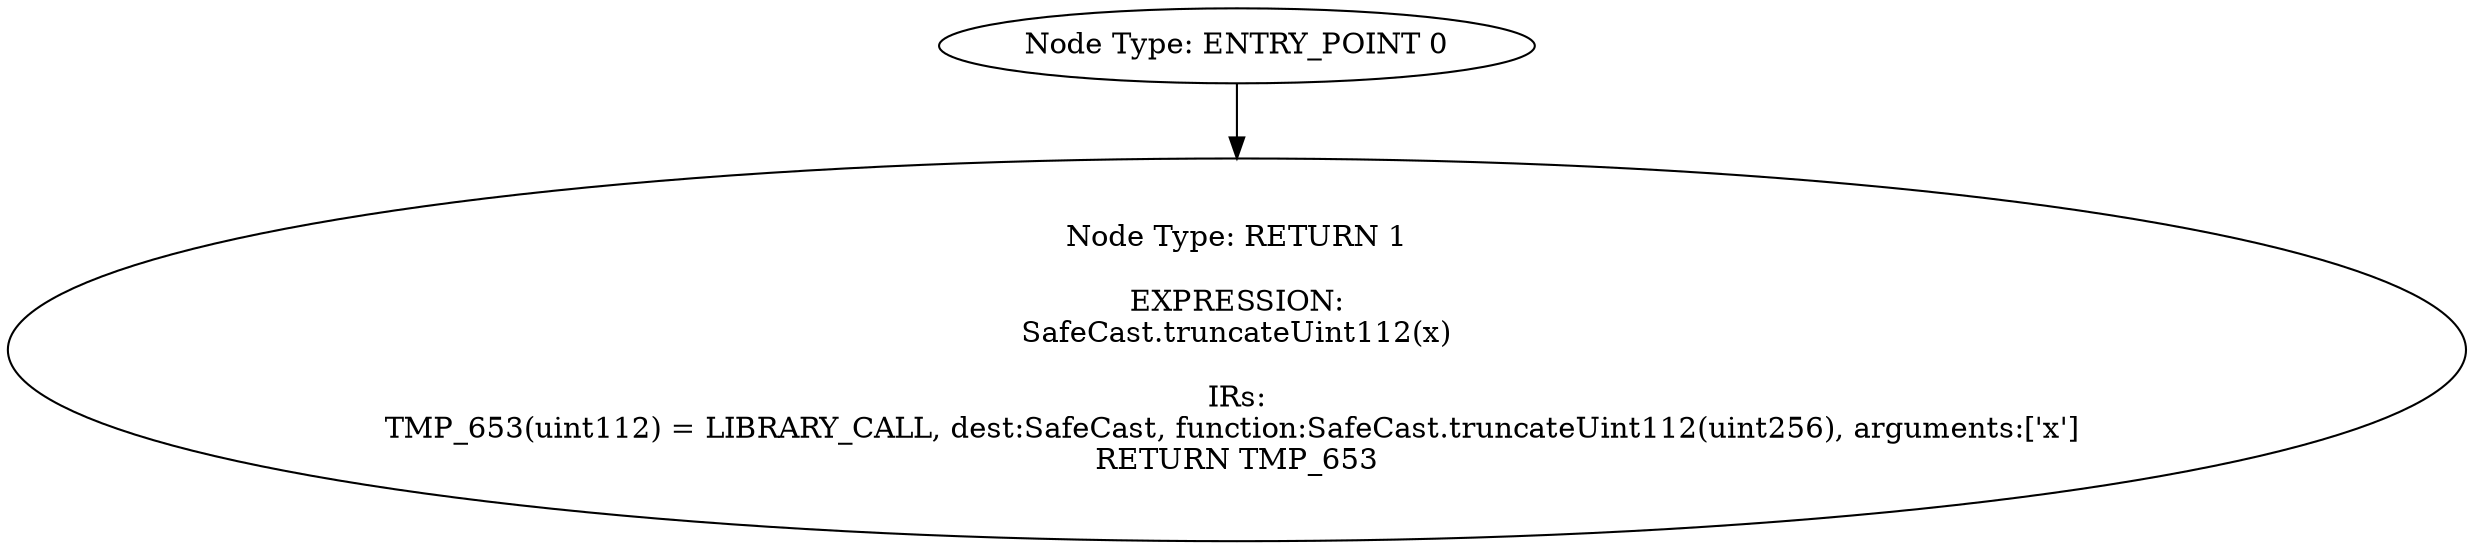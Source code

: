 digraph{
0[label="Node Type: ENTRY_POINT 0
"];
0->1;
1[label="Node Type: RETURN 1

EXPRESSION:
SafeCast.truncateUint112(x)

IRs:
TMP_653(uint112) = LIBRARY_CALL, dest:SafeCast, function:SafeCast.truncateUint112(uint256), arguments:['x'] 
RETURN TMP_653"];
}
